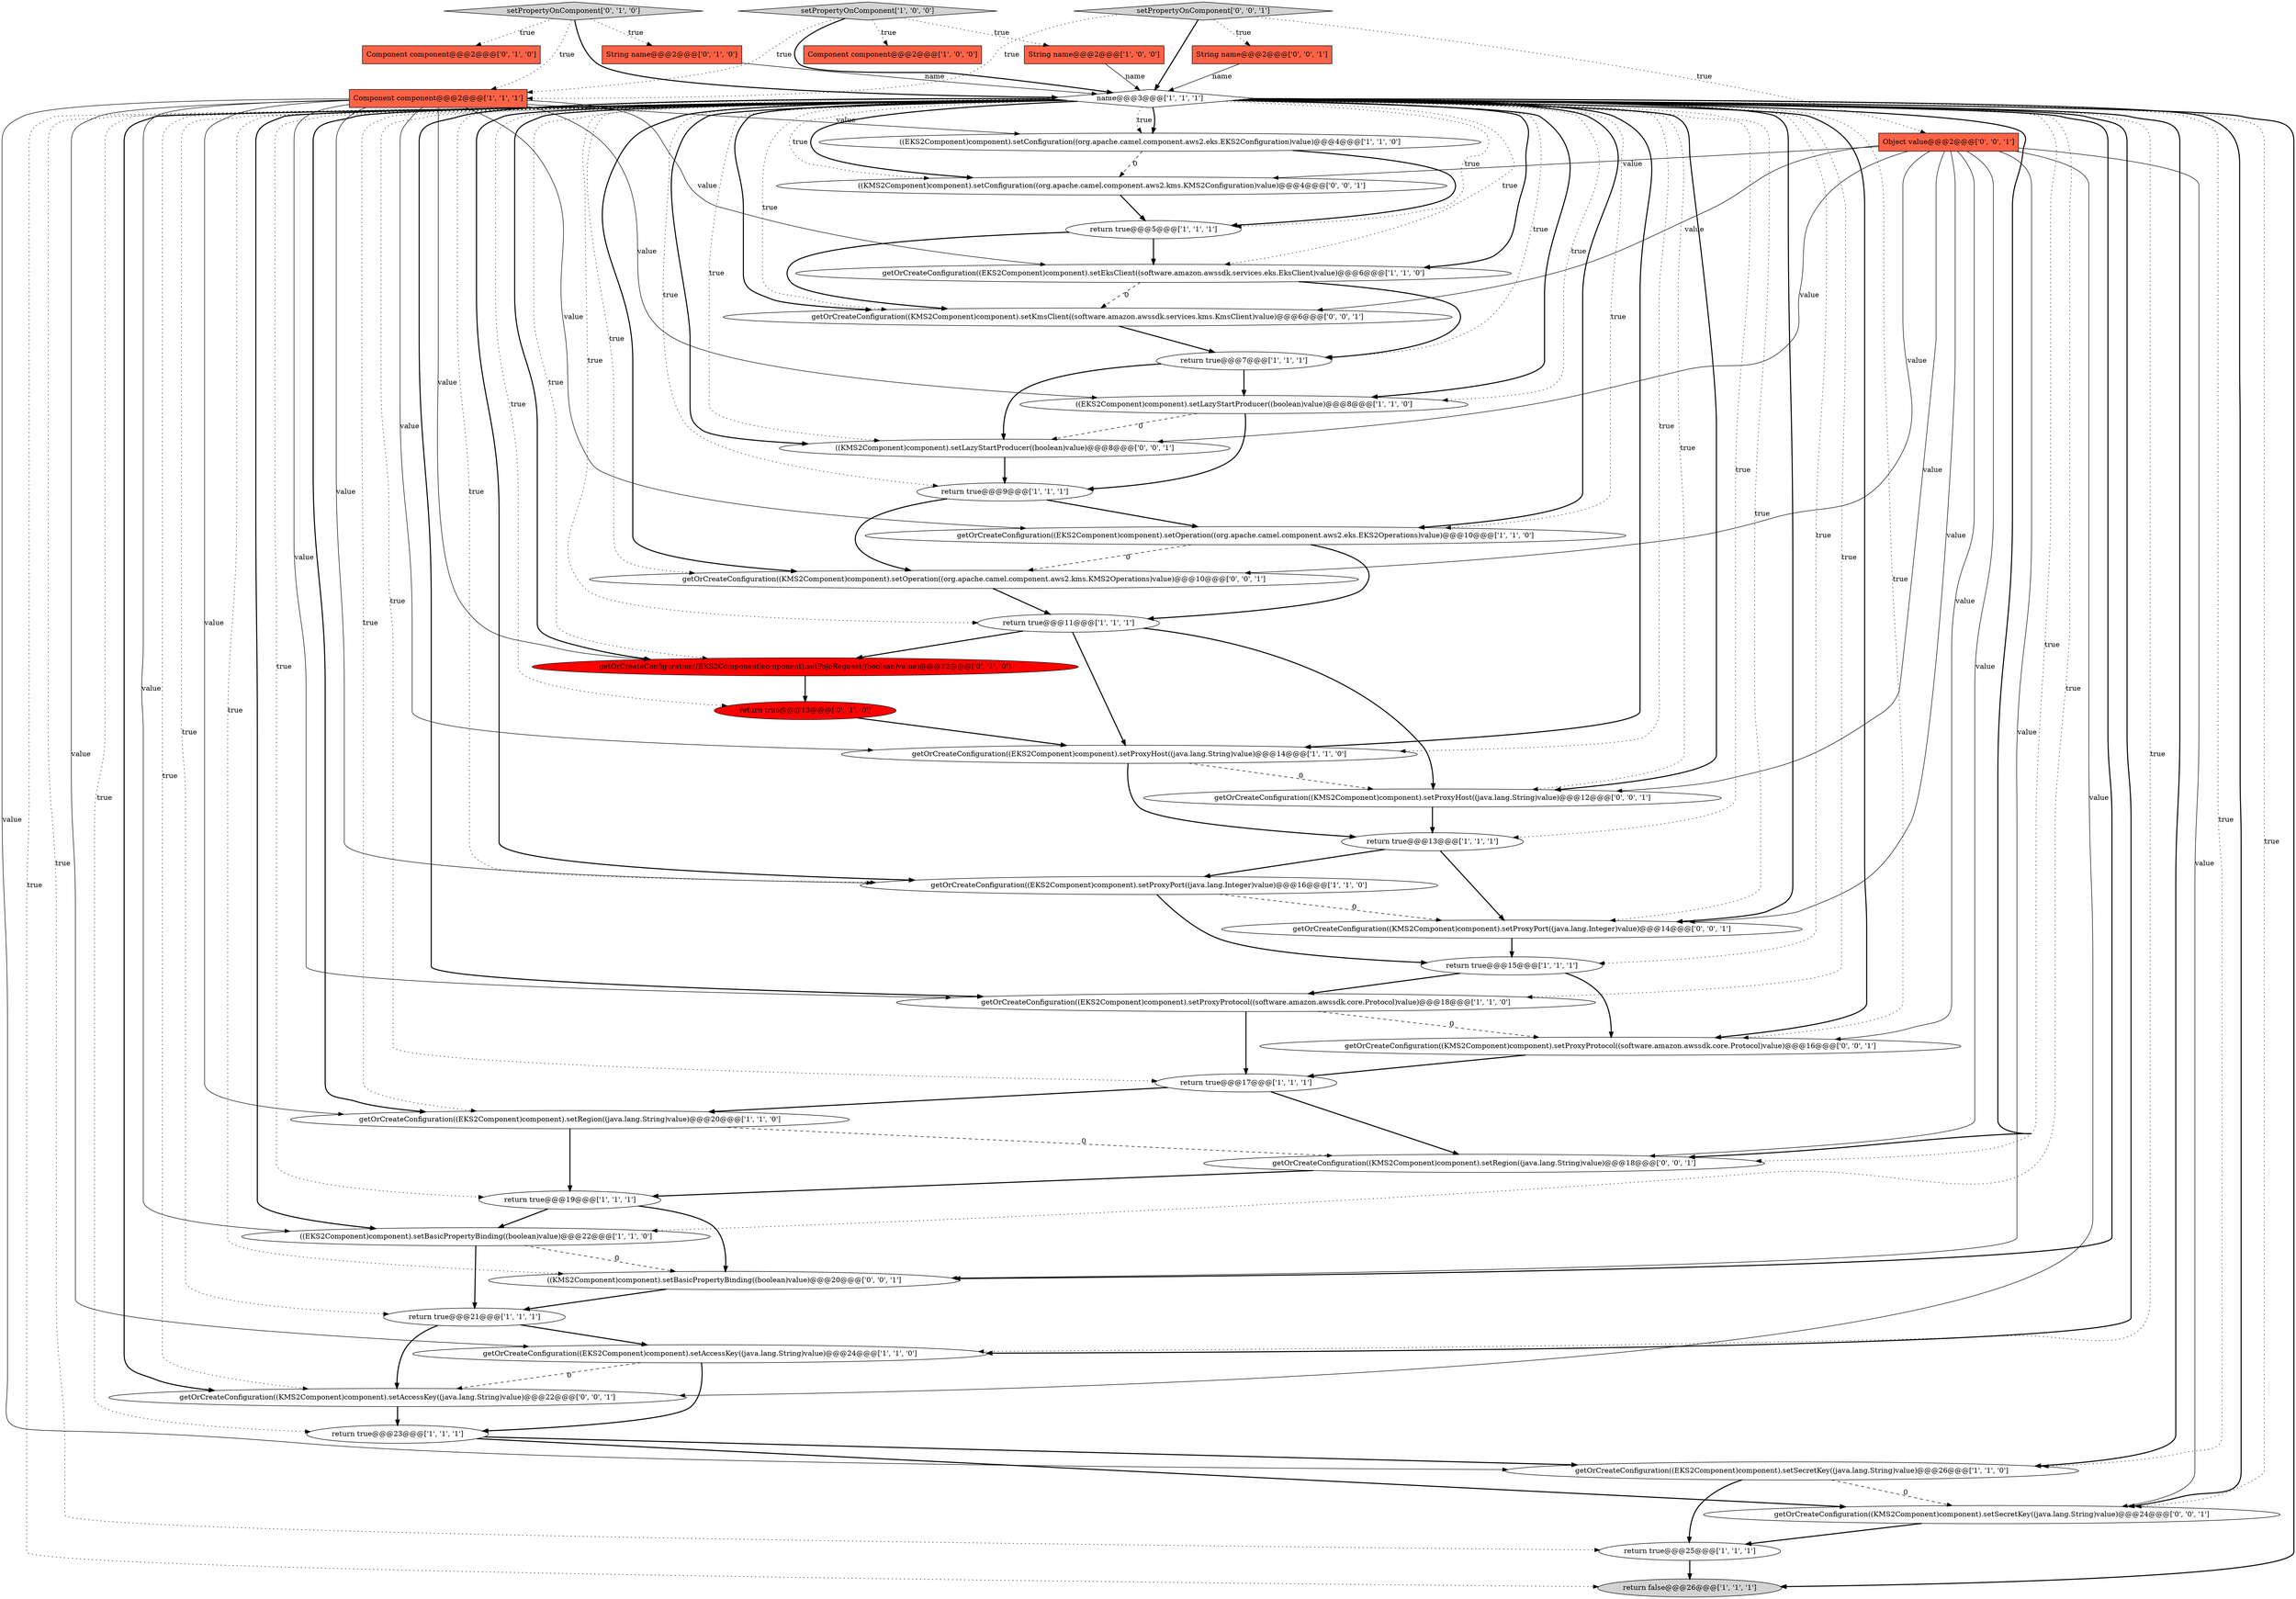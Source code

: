digraph {
9 [style = filled, label = "return true@@@25@@@['1', '1', '1']", fillcolor = white, shape = ellipse image = "AAA0AAABBB1BBB"];
14 [style = filled, label = "getOrCreateConfiguration((EKS2Component)component).setSecretKey((java.lang.String)value)@@@26@@@['1', '1', '0']", fillcolor = white, shape = ellipse image = "AAA0AAABBB1BBB"];
21 [style = filled, label = "return true@@@5@@@['1', '1', '1']", fillcolor = white, shape = ellipse image = "AAA0AAABBB1BBB"];
25 [style = filled, label = "return true@@@9@@@['1', '1', '1']", fillcolor = white, shape = ellipse image = "AAA0AAABBB1BBB"];
32 [style = filled, label = "setPropertyOnComponent['0', '1', '0']", fillcolor = lightgray, shape = diamond image = "AAA0AAABBB2BBB"];
1 [style = filled, label = "return true@@@23@@@['1', '1', '1']", fillcolor = white, shape = ellipse image = "AAA0AAABBB1BBB"];
44 [style = filled, label = "getOrCreateConfiguration((KMS2Component)component).setProxyProtocol((software.amazon.awssdk.core.Protocol)value)@@@16@@@['0', '0', '1']", fillcolor = white, shape = ellipse image = "AAA0AAABBB3BBB"];
8 [style = filled, label = "return true@@@21@@@['1', '1', '1']", fillcolor = white, shape = ellipse image = "AAA0AAABBB1BBB"];
20 [style = filled, label = "((EKS2Component)component).setLazyStartProducer((boolean)value)@@@8@@@['1', '1', '0']", fillcolor = white, shape = ellipse image = "AAA0AAABBB1BBB"];
33 [style = filled, label = "((KMS2Component)component).setBasicPropertyBinding((boolean)value)@@@20@@@['0', '0', '1']", fillcolor = white, shape = ellipse image = "AAA0AAABBB3BBB"];
38 [style = filled, label = "String name@@@2@@@['0', '0', '1']", fillcolor = tomato, shape = box image = "AAA0AAABBB3BBB"];
19 [style = filled, label = "getOrCreateConfiguration((EKS2Component)component).setProxyProtocol((software.amazon.awssdk.core.Protocol)value)@@@18@@@['1', '1', '0']", fillcolor = white, shape = ellipse image = "AAA0AAABBB1BBB"];
7 [style = filled, label = "return true@@@7@@@['1', '1', '1']", fillcolor = white, shape = ellipse image = "AAA0AAABBB1BBB"];
18 [style = filled, label = "getOrCreateConfiguration((EKS2Component)component).setProxyHost((java.lang.String)value)@@@14@@@['1', '1', '0']", fillcolor = white, shape = ellipse image = "AAA0AAABBB1BBB"];
46 [style = filled, label = "getOrCreateConfiguration((KMS2Component)component).setProxyPort((java.lang.Integer)value)@@@14@@@['0', '0', '1']", fillcolor = white, shape = ellipse image = "AAA0AAABBB3BBB"];
31 [style = filled, label = "getOrCreateConfiguration((EKS2Component)component).setPojoRequest((boolean)value)@@@12@@@['0', '1', '0']", fillcolor = red, shape = ellipse image = "AAA1AAABBB2BBB"];
13 [style = filled, label = "Component component@@@2@@@['1', '0', '0']", fillcolor = tomato, shape = box image = "AAA0AAABBB1BBB"];
36 [style = filled, label = "getOrCreateConfiguration((KMS2Component)component).setRegion((java.lang.String)value)@@@18@@@['0', '0', '1']", fillcolor = white, shape = ellipse image = "AAA0AAABBB3BBB"];
24 [style = filled, label = "Component component@@@2@@@['1', '1', '1']", fillcolor = tomato, shape = box image = "AAA0AAABBB1BBB"];
27 [style = filled, label = "return true@@@13@@@['1', '1', '1']", fillcolor = white, shape = ellipse image = "AAA0AAABBB1BBB"];
28 [style = filled, label = "String name@@@2@@@['0', '1', '0']", fillcolor = tomato, shape = box image = "AAA0AAABBB2BBB"];
43 [style = filled, label = "((KMS2Component)component).setLazyStartProducer((boolean)value)@@@8@@@['0', '0', '1']", fillcolor = white, shape = ellipse image = "AAA0AAABBB3BBB"];
4 [style = filled, label = "((EKS2Component)component).setConfiguration((org.apache.camel.component.aws2.eks.EKS2Configuration)value)@@@4@@@['1', '1', '0']", fillcolor = white, shape = ellipse image = "AAA0AAABBB1BBB"];
22 [style = filled, label = "getOrCreateConfiguration((EKS2Component)component).setEksClient((software.amazon.awssdk.services.eks.EksClient)value)@@@6@@@['1', '1', '0']", fillcolor = white, shape = ellipse image = "AAA0AAABBB1BBB"];
11 [style = filled, label = "getOrCreateConfiguration((EKS2Component)component).setAccessKey((java.lang.String)value)@@@24@@@['1', '1', '0']", fillcolor = white, shape = ellipse image = "AAA0AAABBB1BBB"];
15 [style = filled, label = "return true@@@15@@@['1', '1', '1']", fillcolor = white, shape = ellipse image = "AAA0AAABBB1BBB"];
30 [style = filled, label = "Component component@@@2@@@['0', '1', '0']", fillcolor = tomato, shape = box image = "AAA0AAABBB2BBB"];
35 [style = filled, label = "getOrCreateConfiguration((KMS2Component)component).setAccessKey((java.lang.String)value)@@@22@@@['0', '0', '1']", fillcolor = white, shape = ellipse image = "AAA0AAABBB3BBB"];
2 [style = filled, label = "getOrCreateConfiguration((EKS2Component)component).setRegion((java.lang.String)value)@@@20@@@['1', '1', '0']", fillcolor = white, shape = ellipse image = "AAA0AAABBB1BBB"];
39 [style = filled, label = "Object value@@@2@@@['0', '0', '1']", fillcolor = tomato, shape = box image = "AAA0AAABBB3BBB"];
5 [style = filled, label = "((EKS2Component)component).setBasicPropertyBinding((boolean)value)@@@22@@@['1', '1', '0']", fillcolor = white, shape = ellipse image = "AAA0AAABBB1BBB"];
6 [style = filled, label = "name@@@3@@@['1', '1', '1']", fillcolor = white, shape = diamond image = "AAA0AAABBB1BBB"];
12 [style = filled, label = "String name@@@2@@@['1', '0', '0']", fillcolor = tomato, shape = box image = "AAA0AAABBB1BBB"];
45 [style = filled, label = "getOrCreateConfiguration((KMS2Component)component).setKmsClient((software.amazon.awssdk.services.kms.KmsClient)value)@@@6@@@['0', '0', '1']", fillcolor = white, shape = ellipse image = "AAA0AAABBB3BBB"];
0 [style = filled, label = "return true@@@17@@@['1', '1', '1']", fillcolor = white, shape = ellipse image = "AAA0AAABBB1BBB"];
29 [style = filled, label = "return true@@@13@@@['0', '1', '0']", fillcolor = red, shape = ellipse image = "AAA1AAABBB2BBB"];
16 [style = filled, label = "getOrCreateConfiguration((EKS2Component)component).setOperation((org.apache.camel.component.aws2.eks.EKS2Operations)value)@@@10@@@['1', '1', '0']", fillcolor = white, shape = ellipse image = "AAA0AAABBB1BBB"];
42 [style = filled, label = "getOrCreateConfiguration((KMS2Component)component).setProxyHost((java.lang.String)value)@@@12@@@['0', '0', '1']", fillcolor = white, shape = ellipse image = "AAA0AAABBB3BBB"];
34 [style = filled, label = "((KMS2Component)component).setConfiguration((org.apache.camel.component.aws2.kms.KMS2Configuration)value)@@@4@@@['0', '0', '1']", fillcolor = white, shape = ellipse image = "AAA0AAABBB3BBB"];
26 [style = filled, label = "getOrCreateConfiguration((EKS2Component)component).setProxyPort((java.lang.Integer)value)@@@16@@@['1', '1', '0']", fillcolor = white, shape = ellipse image = "AAA0AAABBB1BBB"];
10 [style = filled, label = "return true@@@11@@@['1', '1', '1']", fillcolor = white, shape = ellipse image = "AAA0AAABBB1BBB"];
23 [style = filled, label = "setPropertyOnComponent['1', '0', '0']", fillcolor = lightgray, shape = diamond image = "AAA0AAABBB1BBB"];
37 [style = filled, label = "setPropertyOnComponent['0', '0', '1']", fillcolor = lightgray, shape = diamond image = "AAA0AAABBB3BBB"];
40 [style = filled, label = "getOrCreateConfiguration((KMS2Component)component).setOperation((org.apache.camel.component.aws2.kms.KMS2Operations)value)@@@10@@@['0', '0', '1']", fillcolor = white, shape = ellipse image = "AAA0AAABBB3BBB"];
41 [style = filled, label = "getOrCreateConfiguration((KMS2Component)component).setSecretKey((java.lang.String)value)@@@24@@@['0', '0', '1']", fillcolor = white, shape = ellipse image = "AAA0AAABBB3BBB"];
17 [style = filled, label = "return true@@@19@@@['1', '1', '1']", fillcolor = white, shape = ellipse image = "AAA0AAABBB1BBB"];
3 [style = filled, label = "return false@@@26@@@['1', '1', '1']", fillcolor = lightgray, shape = ellipse image = "AAA0AAABBB1BBB"];
6->3 [style = bold, label=""];
6->43 [style = bold, label=""];
32->28 [style = dotted, label="true"];
6->35 [style = bold, label=""];
24->11 [style = solid, label="value"];
6->31 [style = dotted, label="true"];
12->6 [style = solid, label="name"];
6->22 [style = bold, label=""];
46->15 [style = bold, label=""];
6->1 [style = dotted, label="true"];
41->9 [style = bold, label=""];
24->16 [style = solid, label="value"];
6->19 [style = dotted, label="true"];
32->6 [style = bold, label=""];
45->7 [style = bold, label=""];
29->18 [style = bold, label=""];
39->42 [style = solid, label="value"];
37->38 [style = dotted, label="true"];
6->26 [style = dotted, label="true"];
6->18 [style = dotted, label="true"];
2->36 [style = dashed, label="0"];
6->11 [style = bold, label=""];
32->30 [style = dotted, label="true"];
26->15 [style = bold, label=""];
6->41 [style = bold, label=""];
7->43 [style = bold, label=""];
14->9 [style = bold, label=""];
6->0 [style = dotted, label="true"];
6->11 [style = dotted, label="true"];
6->46 [style = bold, label=""];
36->17 [style = bold, label=""];
6->3 [style = dotted, label="true"];
8->11 [style = bold, label=""];
25->40 [style = bold, label=""];
11->35 [style = dashed, label="0"];
6->15 [style = dotted, label="true"];
17->5 [style = bold, label=""];
32->24 [style = dotted, label="true"];
10->31 [style = bold, label=""];
1->41 [style = bold, label=""];
24->18 [style = solid, label="value"];
4->21 [style = bold, label=""];
31->29 [style = bold, label=""];
39->43 [style = solid, label="value"];
20->25 [style = bold, label=""];
22->7 [style = bold, label=""];
24->19 [style = solid, label="value"];
0->36 [style = bold, label=""];
6->20 [style = dotted, label="true"];
6->2 [style = bold, label=""];
18->42 [style = dashed, label="0"];
21->45 [style = bold, label=""];
6->4 [style = bold, label=""];
6->14 [style = dotted, label="true"];
27->46 [style = bold, label=""];
21->22 [style = bold, label=""];
6->29 [style = dotted, label="true"];
6->25 [style = dotted, label="true"];
6->43 [style = dotted, label="true"];
4->34 [style = dashed, label="0"];
5->33 [style = dashed, label="0"];
6->7 [style = dotted, label="true"];
6->42 [style = dotted, label="true"];
38->6 [style = solid, label="name"];
6->33 [style = dotted, label="true"];
33->8 [style = bold, label=""];
23->24 [style = dotted, label="true"];
16->40 [style = dashed, label="0"];
27->26 [style = bold, label=""];
6->40 [style = dotted, label="true"];
2->17 [style = bold, label=""];
10->18 [style = bold, label=""];
6->26 [style = bold, label=""];
6->34 [style = bold, label=""];
39->33 [style = solid, label="value"];
6->18 [style = bold, label=""];
22->45 [style = dashed, label="0"];
6->42 [style = bold, label=""];
15->44 [style = bold, label=""];
24->4 [style = solid, label="value"];
7->20 [style = bold, label=""];
39->45 [style = solid, label="value"];
6->22 [style = dotted, label="true"];
15->19 [style = bold, label=""];
25->16 [style = bold, label=""];
6->44 [style = bold, label=""];
8->35 [style = bold, label=""];
19->0 [style = bold, label=""];
6->10 [style = dotted, label="true"];
6->20 [style = bold, label=""];
6->5 [style = bold, label=""];
6->2 [style = dotted, label="true"];
35->1 [style = bold, label=""];
39->44 [style = solid, label="value"];
6->9 [style = dotted, label="true"];
6->8 [style = dotted, label="true"];
6->33 [style = bold, label=""];
23->6 [style = bold, label=""];
23->13 [style = dotted, label="true"];
39->40 [style = solid, label="value"];
9->3 [style = bold, label=""];
24->14 [style = solid, label="value"];
42->27 [style = bold, label=""];
6->21 [style = dotted, label="true"];
6->27 [style = dotted, label="true"];
20->43 [style = dashed, label="0"];
24->22 [style = solid, label="value"];
39->41 [style = solid, label="value"];
6->46 [style = dotted, label="true"];
34->21 [style = bold, label=""];
28->6 [style = solid, label="name"];
14->41 [style = dashed, label="0"];
40->10 [style = bold, label=""];
24->5 [style = solid, label="value"];
5->8 [style = bold, label=""];
6->36 [style = dotted, label="true"];
24->20 [style = solid, label="value"];
16->10 [style = bold, label=""];
11->1 [style = bold, label=""];
39->34 [style = solid, label="value"];
37->24 [style = dotted, label="true"];
0->2 [style = bold, label=""];
24->31 [style = solid, label="value"];
17->33 [style = bold, label=""];
6->41 [style = dotted, label="true"];
6->19 [style = bold, label=""];
37->6 [style = bold, label=""];
6->36 [style = bold, label=""];
39->35 [style = solid, label="value"];
6->17 [style = dotted, label="true"];
6->44 [style = dotted, label="true"];
39->36 [style = solid, label="value"];
24->26 [style = solid, label="value"];
6->14 [style = bold, label=""];
19->44 [style = dashed, label="0"];
6->31 [style = bold, label=""];
6->4 [style = dotted, label="true"];
10->42 [style = bold, label=""];
18->27 [style = bold, label=""];
6->16 [style = bold, label=""];
6->40 [style = bold, label=""];
24->2 [style = solid, label="value"];
37->39 [style = dotted, label="true"];
39->46 [style = solid, label="value"];
6->34 [style = dotted, label="true"];
6->35 [style = dotted, label="true"];
6->45 [style = dotted, label="true"];
1->14 [style = bold, label=""];
23->12 [style = dotted, label="true"];
43->25 [style = bold, label=""];
6->45 [style = bold, label=""];
6->16 [style = dotted, label="true"];
6->5 [style = dotted, label="true"];
44->0 [style = bold, label=""];
26->46 [style = dashed, label="0"];
}
